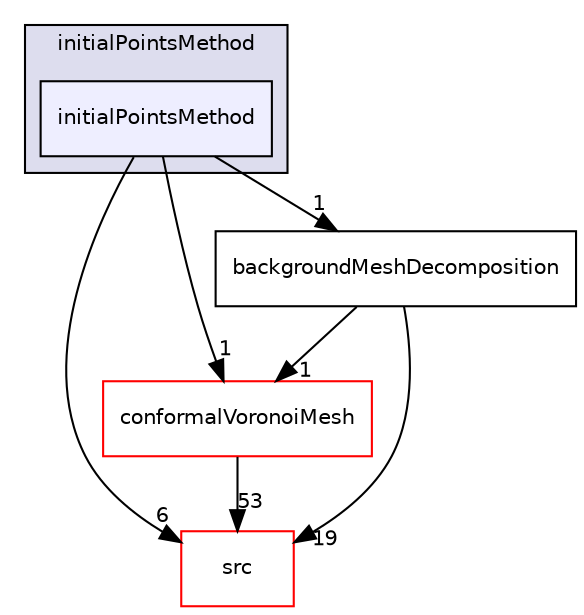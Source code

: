 digraph "applications/utilities/mesh/generation/foamyMesh/conformalVoronoiMesh/initialPointsMethod/initialPointsMethod" {
  bgcolor=transparent;
  compound=true
  node [ fontsize="10", fontname="Helvetica"];
  edge [ labelfontsize="10", labelfontname="Helvetica"];
  subgraph clusterdir_8fe8a2be90de25befe5b2e9b512a52aa {
    graph [ bgcolor="#ddddee", pencolor="black", label="initialPointsMethod" fontname="Helvetica", fontsize="10", URL="dir_8fe8a2be90de25befe5b2e9b512a52aa.html"]
  dir_6320d834263f3367c754599438b3baf0 [shape=box, label="initialPointsMethod", style="filled", fillcolor="#eeeeff", pencolor="black", URL="dir_6320d834263f3367c754599438b3baf0.html"];
  }
  dir_68267d1309a1af8e8297ef4c3efbcdba [shape=box label="src" color="red" URL="dir_68267d1309a1af8e8297ef4c3efbcdba.html"];
  dir_38479fab6fd543e227b5b42ac4c0dfc7 [shape=box label="conformalVoronoiMesh" color="red" URL="dir_38479fab6fd543e227b5b42ac4c0dfc7.html"];
  dir_bc43d8325f9052bcda93babf76ac9548 [shape=box label="backgroundMeshDecomposition" URL="dir_bc43d8325f9052bcda93babf76ac9548.html"];
  dir_38479fab6fd543e227b5b42ac4c0dfc7->dir_68267d1309a1af8e8297ef4c3efbcdba [headlabel="53", labeldistance=1.5 headhref="dir_000539_000738.html"];
  dir_6320d834263f3367c754599438b3baf0->dir_68267d1309a1af8e8297ef4c3efbcdba [headlabel="6", labeldistance=1.5 headhref="dir_000555_000738.html"];
  dir_6320d834263f3367c754599438b3baf0->dir_38479fab6fd543e227b5b42ac4c0dfc7 [headlabel="1", labeldistance=1.5 headhref="dir_000555_000539.html"];
  dir_6320d834263f3367c754599438b3baf0->dir_bc43d8325f9052bcda93babf76ac9548 [headlabel="1", labeldistance=1.5 headhref="dir_000555_000513.html"];
  dir_bc43d8325f9052bcda93babf76ac9548->dir_68267d1309a1af8e8297ef4c3efbcdba [headlabel="19", labeldistance=1.5 headhref="dir_000513_000738.html"];
  dir_bc43d8325f9052bcda93babf76ac9548->dir_38479fab6fd543e227b5b42ac4c0dfc7 [headlabel="1", labeldistance=1.5 headhref="dir_000513_000539.html"];
}
